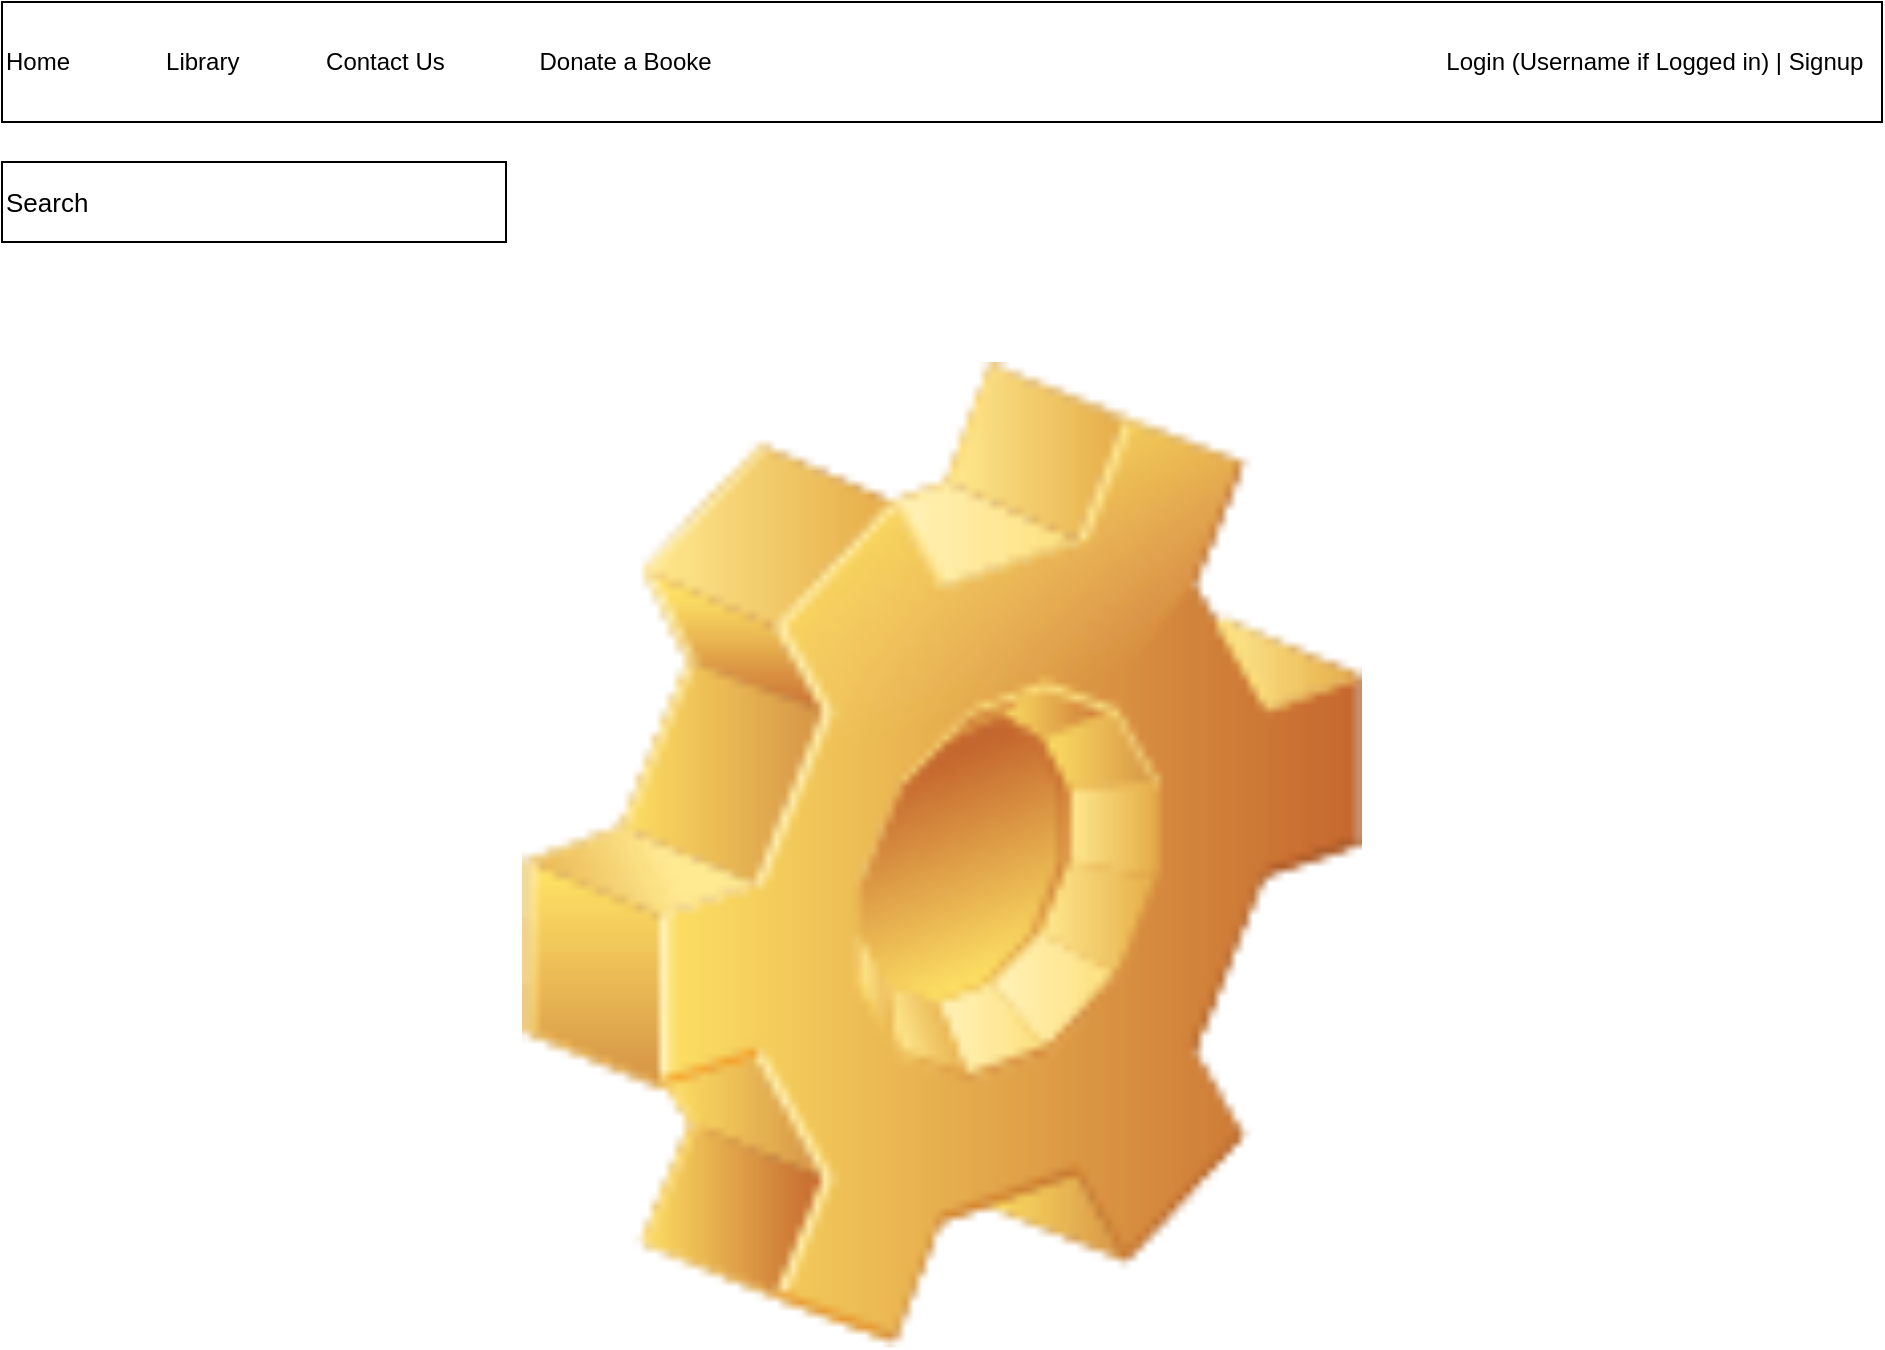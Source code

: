 <mxfile>
    <diagram id="WmTgFoUp7qAfaRWp4kkh" name="Homepage">
        <mxGraphModel dx="429" dy="414" grid="1" gridSize="10" guides="1" tooltips="1" connect="1" arrows="1" fold="1" page="1" pageScale="1" pageWidth="1100" pageHeight="850" math="0" shadow="0">
            <root>
                <mxCell id="0"/>
                <mxCell id="1" parent="0"/>
                <mxCell id="Cb-cyOfJFcfhJ2zRgTBf-8" value="" style="shape=image;html=1;verticalLabelPosition=bottom;verticalAlign=top;imageAspect=1;aspect=fixed;image=img/clipart/Gear_128x128.png;fontSize=13;" parent="1" vertex="1">
                    <mxGeometry x="338" y="220" width="420" height="492.69" as="geometry"/>
                </mxCell>
                <mxCell id="2" value="Home&lt;span style=&quot;white-space: pre&quot;&gt;&#9;&lt;/span&gt;&lt;span style=&quot;white-space: pre&quot;&gt;&#9;&lt;/span&gt;Library&lt;span style=&quot;white-space: pre&quot;&gt;&#9;&lt;/span&gt;&lt;span style=&quot;white-space: pre&quot;&gt;&#9;&lt;/span&gt;Contact Us&lt;span style=&quot;white-space: pre&quot;&gt;&#9;&lt;span style=&quot;white-space: pre&quot;&gt;&#9;&lt;/span&gt;&lt;/span&gt;&lt;span style=&quot;white-space: pre&quot;&gt;D&lt;/span&gt;onate a Booke&amp;nbsp;&lt;span style=&quot;white-space: pre&quot;&gt;&#9;&lt;/span&gt;&lt;span style=&quot;white-space: pre&quot;&gt;&#9;&lt;/span&gt;&lt;span style=&quot;white-space: pre&quot;&gt;&#9;&lt;/span&gt;&lt;span style=&quot;white-space: pre&quot;&gt;&#9;&lt;/span&gt;&lt;span style=&quot;white-space: pre&quot;&gt;&#9;&lt;/span&gt;&lt;span style=&quot;white-space: pre&quot;&gt;&#9;&lt;/span&gt;&lt;span style=&quot;white-space: pre&quot;&gt;&#9;&lt;/span&gt;&lt;span style=&quot;white-space: pre&quot;&gt;&#9;&lt;/span&gt;&lt;span style=&quot;white-space: pre&quot;&gt;&#9;&lt;/span&gt;&lt;span style=&quot;white-space: pre&quot;&gt;&#9;&lt;/span&gt;&lt;span style=&quot;white-space: pre&quot;&gt;&#9;&lt;/span&gt;&lt;span style=&quot;white-space: pre&quot;&gt;&#9;&lt;/span&gt;&lt;span style=&quot;white-space: pre&quot;&gt;&#9;&lt;/span&gt;&lt;span style=&quot;white-space: pre&quot;&gt;&#9;&lt;/span&gt;Login (Username if Logged in) | Signup" style="rounded=0;whiteSpace=wrap;html=1;align=left;" parent="1" vertex="1">
                    <mxGeometry x="78" y="40" width="940" height="60" as="geometry"/>
                </mxCell>
                <mxCell id="Cb-cyOfJFcfhJ2zRgTBf-9" value="Search" style="rounded=0;whiteSpace=wrap;html=1;fontSize=13;align=left;" parent="1" vertex="1">
                    <mxGeometry x="78" y="120" width="252" height="40" as="geometry"/>
                </mxCell>
            </root>
        </mxGraphModel>
    </diagram>
    <diagram id="BZBxFSYjPAKQxk8nNFtD" name="Library">
        <mxGraphModel dx="466" dy="216" grid="1" gridSize="10" guides="1" tooltips="1" connect="1" arrows="1" fold="1" page="1" pageScale="1" pageWidth="1100" pageHeight="850" math="0" shadow="0">
            <root>
                <mxCell id="FzjsS9wOtjrFok200E7d-0"/>
                <mxCell id="FzjsS9wOtjrFok200E7d-1" parent="FzjsS9wOtjrFok200E7d-0"/>
                <mxCell id="FzjsS9wOtjrFok200E7d-2" value="Library" style="text;html=1;strokeColor=none;fillColor=none;align=center;verticalAlign=middle;whiteSpace=wrap;rounded=0;fontSize=40;" parent="FzjsS9wOtjrFok200E7d-1" vertex="1">
                    <mxGeometry x="70" y="30" width="930" height="30" as="geometry"/>
                </mxCell>
                <mxCell id="FzjsS9wOtjrFok200E7d-4" value="Search Bar&lt;br&gt;&lt;br&gt;Advanced Search" style="rounded=0;whiteSpace=wrap;html=1;" parent="FzjsS9wOtjrFok200E7d-1" vertex="1">
                    <mxGeometry x="250" y="74" width="570" height="70" as="geometry"/>
                </mxCell>
                <mxCell id="LdtRJ22ps5Rk2ihJhryB-0" value="&lt;font style=&quot;font-size: 36px&quot;&gt;Results&lt;/font&gt;" style="whiteSpace=wrap;html=1;aspect=fixed;align=center;horizontal=1;labelPosition=center;verticalLabelPosition=top;verticalAlign=bottom;" parent="FzjsS9wOtjrFok200E7d-1" vertex="1">
                    <mxGeometry x="250" y="195" width="570" height="570" as="geometry"/>
                </mxCell>
                <mxCell id="4ty_6kCiVubnt9bN1tZC-1" value="" style="rounded=0;whiteSpace=wrap;html=1;fontSize=36;" parent="FzjsS9wOtjrFok200E7d-1" vertex="1">
                    <mxGeometry x="300" y="260" width="440" height="120" as="geometry"/>
                </mxCell>
                <mxCell id="LdtRJ22ps5Rk2ihJhryB-1" value="Book Link 1" style="text;strokeColor=none;fillColor=none;align=left;verticalAlign=middle;spacingLeft=4;spacingRight=4;overflow=hidden;points=[[0,0.5],[1,0.5]];portConstraint=eastwest;rotatable=0;fontSize=36;" parent="FzjsS9wOtjrFok200E7d-1" vertex="1">
                    <mxGeometry x="300" y="260" width="210" height="60" as="geometry"/>
                </mxCell>
                <mxCell id="-wOU6wTaVR_2ZbnvfJ7c-0" value="" style="rounded=0;whiteSpace=wrap;html=1;fontSize=36;" parent="FzjsS9wOtjrFok200E7d-1" vertex="1">
                    <mxGeometry x="300" y="420" width="440" height="120" as="geometry"/>
                </mxCell>
                <mxCell id="LdtRJ22ps5Rk2ihJhryB-2" value="Book Link 2" style="text;strokeColor=none;fillColor=none;align=left;verticalAlign=middle;spacingLeft=4;spacingRight=4;overflow=hidden;points=[[0,0.5],[1,0.5]];portConstraint=eastwest;rotatable=0;fontSize=36;" parent="FzjsS9wOtjrFok200E7d-1" vertex="1">
                    <mxGeometry x="300" y="420" width="210" height="60" as="geometry"/>
                </mxCell>
                <mxCell id="-wOU6wTaVR_2ZbnvfJ7c-1" value="" style="rounded=0;whiteSpace=wrap;html=1;fontSize=36;" parent="FzjsS9wOtjrFok200E7d-1" vertex="1">
                    <mxGeometry x="300" y="570" width="440" height="120" as="geometry"/>
                </mxCell>
                <mxCell id="LdtRJ22ps5Rk2ihJhryB-3" value="Book Link 3" style="text;strokeColor=none;fillColor=none;align=left;verticalAlign=middle;spacingLeft=4;spacingRight=4;overflow=hidden;points=[[0,0.5],[1,0.5]];portConstraint=eastwest;rotatable=0;fontSize=36;" parent="FzjsS9wOtjrFok200E7d-1" vertex="1">
                    <mxGeometry x="300" y="570" width="210" height="60" as="geometry"/>
                </mxCell>
                <mxCell id="-wOU6wTaVR_2ZbnvfJ7c-2" value="&lt;h1 style=&quot;font-size: 13px&quot;&gt;Get Route&lt;/h1&gt;&lt;div&gt;Get to display search results&lt;/div&gt;&lt;div&gt;&lt;br&gt;&lt;/div&gt;&lt;div&gt;Results are Linkable&lt;/div&gt;&lt;div&gt;&lt;span style=&quot;white-space: pre&quot;&gt;&#9;&lt;/span&gt;Renders to own book &lt;span style=&quot;white-space: pre&quot;&gt;&#9;&lt;/span&gt;page&lt;br&gt;&lt;/div&gt;" style="text;html=1;strokeColor=none;fillColor=none;spacing=5;spacingTop=-20;whiteSpace=wrap;overflow=hidden;rounded=0;fontSize=13;" parent="FzjsS9wOtjrFok200E7d-1" vertex="1">
                    <mxGeometry x="880" y="195" width="190" height="120" as="geometry"/>
                </mxCell>
            </root>
        </mxGraphModel>
    </diagram>
    <diagram id="tKnISiqLFTTlk71kXn4B" name="Book Information">
        <mxGraphModel dx="664" dy="617" grid="1" gridSize="10" guides="1" tooltips="1" connect="1" arrows="1" fold="1" page="1" pageScale="1" pageWidth="1100" pageHeight="850" math="0" shadow="0">
            <root>
                <mxCell id="0jnTt7foeNBAJdi-NBAz-0"/>
                <mxCell id="0jnTt7foeNBAJdi-NBAz-1" parent="0jnTt7foeNBAJdi-NBAz-0"/>
                <mxCell id="0jnTt7foeNBAJdi-NBAz-2" value="Book Information" style="text;strokeColor=none;fillColor=none;html=1;fontSize=24;fontStyle=1;verticalAlign=middle;align=center;" parent="0jnTt7foeNBAJdi-NBAz-1" vertex="1">
                    <mxGeometry x="500" y="50" width="100" height="40" as="geometry"/>
                </mxCell>
                <mxCell id="doPDYhhbyZ0pPeEzBOpt-0" value="&lt;span style=&quot;color: rgb(240 , 240 , 240) ; font-style: normal ; font-weight: 400 ; letter-spacing: normal ; text-align: left ; text-indent: 0px ; text-transform: none ; word-spacing: 0px ; font-family: &amp;#34;helvetica&amp;#34; ; font-size: 12px ; background-color: rgb(42 , 42 , 42) ; display: inline ; float: none&quot;&gt;&amp;nbsp;&amp;nbsp;&amp;nbsp;&amp;nbsp;&amp;nbsp;&amp;nbsp;&amp;nbsp;&amp;nbsp;Checked In (true/false)&lt;/span&gt;&lt;br style=&quot;color: rgb(240 , 240 , 240) ; font-style: normal ; font-weight: 400 ; letter-spacing: normal ; text-align: left ; text-indent: 0px ; text-transform: none ; word-spacing: 0px ; padding: 0px ; margin: 0px ; font-family: &amp;#34;helvetica&amp;#34; ; font-size: 12px ; background-color: rgb(42 , 42 , 42)&quot;&gt;&lt;span style=&quot;color: rgb(240 , 240 , 240) ; font-style: normal ; font-weight: 400 ; letter-spacing: normal ; text-align: left ; text-indent: 0px ; text-transform: none ; word-spacing: 0px ; font-family: &amp;#34;helvetica&amp;#34; ; font-size: 12px ; background-color: rgb(42 , 42 , 42) ; display: inline ; float: none&quot;&gt;&amp;nbsp;&amp;nbsp;&amp;nbsp;&amp;nbsp;&amp;nbsp;&amp;nbsp;&amp;nbsp;&amp;nbsp;Title&lt;/span&gt;&lt;br style=&quot;color: rgb(240 , 240 , 240) ; font-style: normal ; font-weight: 400 ; letter-spacing: normal ; text-align: left ; text-indent: 0px ; text-transform: none ; word-spacing: 0px ; padding: 0px ; margin: 0px ; font-family: &amp;#34;helvetica&amp;#34; ; font-size: 12px ; background-color: rgb(42 , 42 , 42)&quot;&gt;&lt;span style=&quot;color: rgb(240 , 240 , 240) ; font-style: normal ; font-weight: 400 ; letter-spacing: normal ; text-align: left ; text-indent: 0px ; text-transform: none ; word-spacing: 0px ; font-family: &amp;#34;helvetica&amp;#34; ; font-size: 12px ; background-color: rgb(42 , 42 , 42) ; display: inline ; float: none&quot;&gt;&amp;nbsp;&amp;nbsp;&amp;nbsp;&amp;nbsp;&amp;nbsp;&amp;nbsp;&amp;nbsp;&amp;nbsp;Author&lt;/span&gt;&lt;br style=&quot;color: rgb(240 , 240 , 240) ; font-style: normal ; font-weight: 400 ; letter-spacing: normal ; text-align: left ; text-indent: 0px ; text-transform: none ; word-spacing: 0px ; padding: 0px ; margin: 0px ; font-family: &amp;#34;helvetica&amp;#34; ; font-size: 12px ; background-color: rgb(42 , 42 , 42)&quot;&gt;&lt;span style=&quot;color: rgb(240 , 240 , 240) ; font-style: normal ; font-weight: 400 ; letter-spacing: normal ; text-align: left ; text-indent: 0px ; text-transform: none ; word-spacing: 0px ; font-family: &amp;#34;helvetica&amp;#34; ; font-size: 12px ; background-color: rgb(42 , 42 , 42) ; display: inline ; float: none&quot;&gt;&amp;nbsp;&amp;nbsp;&amp;nbsp;&amp;nbsp;&amp;nbsp;&amp;nbsp;&amp;nbsp;&amp;nbsp;Genre&lt;/span&gt;&lt;br style=&quot;color: rgb(240 , 240 , 240) ; font-style: normal ; font-weight: 400 ; letter-spacing: normal ; text-align: left ; text-indent: 0px ; text-transform: none ; word-spacing: 0px ; padding: 0px ; margin: 0px ; font-family: &amp;#34;helvetica&amp;#34; ; font-size: 12px ; background-color: rgb(42 , 42 , 42)&quot;&gt;&lt;span style=&quot;color: rgb(240 , 240 , 240) ; font-style: normal ; font-weight: 400 ; letter-spacing: normal ; text-align: left ; text-indent: 0px ; text-transform: none ; word-spacing: 0px ; font-family: &amp;#34;helvetica&amp;#34; ; font-size: 12px ; background-color: rgb(42 , 42 , 42) ; display: inline ; float: none&quot;&gt;&amp;nbsp;&amp;nbsp;&amp;nbsp;&amp;nbsp;&amp;nbsp;&amp;nbsp;&amp;nbsp;&amp;nbsp;Audilbe&lt;br&gt;&lt;span&gt;&#9;&lt;/span&gt;&lt;span style=&quot;white-space: pre&quot;&gt;&#9;&lt;/span&gt;New Arrival?&lt;br&gt;&lt;span&gt;&#9;&lt;/span&gt;&lt;span style=&quot;white-space: pre&quot;&gt;&#9;&lt;/span&gt;Good Reads Rating(3rd Party)&lt;/span&gt;" style="text;whiteSpace=wrap;html=1;fontSize=13;labelBorderColor=default;" parent="0jnTt7foeNBAJdi-NBAz-1" vertex="1">
                    <mxGeometry x="450" y="120" width="350" height="130" as="geometry"/>
                </mxCell>
                <mxCell id="gfEfy3_q-xKirZb5Mpi7-0" value="Reserve Book" style="text;html=1;strokeColor=none;fillColor=none;align=center;verticalAlign=middle;whiteSpace=wrap;rounded=0;fontSize=13;labelBorderColor=default;" parent="0jnTt7foeNBAJdi-NBAz-1" vertex="1">
                    <mxGeometry x="450" y="260" width="60" height="30" as="geometry"/>
                </mxCell>
                <mxCell id="b6j1OsDqUVRunohXqBW2-0" value="Back to Home" style="text;html=1;strokeColor=none;fillColor=none;align=center;verticalAlign=middle;whiteSpace=wrap;rounded=0;fontSize=13;labelBorderColor=default;" parent="0jnTt7foeNBAJdi-NBAz-1" vertex="1">
                    <mxGeometry x="490" y="310" width="60" height="30" as="geometry"/>
                </mxCell>
                <mxCell id="b6j1OsDqUVRunohXqBW2-1" value="Out of stock" style="text;html=1;strokeColor=none;fillColor=none;align=center;verticalAlign=middle;whiteSpace=wrap;rounded=0;fontSize=13;labelBorderColor=default;" parent="0jnTt7foeNBAJdi-NBAz-1" vertex="1">
                    <mxGeometry x="490" y="360" width="60" height="30" as="geometry"/>
                </mxCell>
                <mxCell id="b6j1OsDqUVRunohXqBW2-2" value="(If the user isn't logged in.)" style="text;html=1;align=left;verticalAlign=middle;resizable=0;points=[];autosize=1;strokeColor=none;fillColor=none;fontSize=13;" parent="0jnTt7foeNBAJdi-NBAz-1" vertex="1">
                    <mxGeometry x="560" y="315" width="170" height="20" as="geometry"/>
                </mxCell>
                <mxCell id="whIsqVOUuPD_EJ6hI2y8-0" value="&lt;span style=&quot;color: rgb(240 , 240 , 240) ; font-family: &amp;#34;helvetica&amp;#34; ; font-size: 13px ; font-style: normal ; font-weight: 400 ; letter-spacing: normal ; text-align: left ; text-indent: 0px ; text-transform: none ; word-spacing: 0px ; background-color: rgb(42 , 42 , 42) ; display: inline ; float: none&quot;&gt;(If the book is not available.)&lt;/span&gt;" style="text;whiteSpace=wrap;html=1;fontSize=13;" parent="0jnTt7foeNBAJdi-NBAz-1" vertex="1">
                    <mxGeometry x="560" y="360" width="180" height="30" as="geometry"/>
                </mxCell>
                <mxCell id="whIsqVOUuPD_EJ6hI2y8-2" value="" style="edgeStyle=segmentEdgeStyle;endArrow=classic;html=1;fontSize=13;entryX=0;entryY=0.5;entryDx=0;entryDy=0;" parent="0jnTt7foeNBAJdi-NBAz-1" target="b6j1OsDqUVRunohXqBW2-0" edge="1">
                    <mxGeometry width="50" height="50" relative="1" as="geometry">
                        <mxPoint x="470" y="300" as="sourcePoint"/>
                        <mxPoint x="620" y="290" as="targetPoint"/>
                        <Array as="points">
                            <mxPoint x="470" y="290"/>
                            <mxPoint x="470" y="325"/>
                        </Array>
                    </mxGeometry>
                </mxCell>
                <mxCell id="whIsqVOUuPD_EJ6hI2y8-3" value="" style="edgeStyle=segmentEdgeStyle;endArrow=classic;html=1;fontSize=13;entryX=0;entryY=0.5;entryDx=0;entryDy=0;" parent="0jnTt7foeNBAJdi-NBAz-1" target="b6j1OsDqUVRunohXqBW2-1" edge="1">
                    <mxGeometry width="50" height="50" relative="1" as="geometry">
                        <mxPoint x="470" y="292" as="sourcePoint"/>
                        <mxPoint x="500" y="335" as="targetPoint"/>
                        <Array as="points">
                            <mxPoint x="470" y="375"/>
                        </Array>
                    </mxGeometry>
                </mxCell>
            </root>
        </mxGraphModel>
    </diagram>
    <diagram id="WFzQPZniTnoVCTHp5i27" name="Models">
        <mxGraphModel dx="429" dy="414" grid="1" gridSize="10" guides="1" tooltips="1" connect="1" arrows="1" fold="1" page="1" pageScale="1" pageWidth="1100" pageHeight="850" math="0" shadow="0">
            <root>
                <mxCell id="gJIMmy8jtHoKGoFDTAei-0"/>
                <mxCell id="gJIMmy8jtHoKGoFDTAei-1" parent="gJIMmy8jtHoKGoFDTAei-0"/>
                <mxCell id="gJIMmy8jtHoKGoFDTAei-2" value="Users" style="swimlane;fontStyle=0;childLayout=stackLayout;horizontal=1;startSize=30;horizontalStack=0;resizeParent=1;resizeParentMax=0;resizeLast=0;collapsible=1;marginBottom=0;fontSize=13;" parent="gJIMmy8jtHoKGoFDTAei-1" vertex="1">
                    <mxGeometry x="140" y="130" width="142.33" height="120" as="geometry"/>
                </mxCell>
                <mxCell id="gJIMmy8jtHoKGoFDTAei-3" value="Name" style="text;strokeColor=none;fillColor=none;align=left;verticalAlign=middle;spacingLeft=4;spacingRight=4;overflow=hidden;points=[[0,0.5],[1,0.5]];portConstraint=eastwest;rotatable=0;fontSize=13;" parent="gJIMmy8jtHoKGoFDTAei-2" vertex="1">
                    <mxGeometry y="30" width="142.33" height="30" as="geometry"/>
                </mxCell>
                <mxCell id="gJIMmy8jtHoKGoFDTAei-4" value="Password" style="text;strokeColor=none;fillColor=none;align=left;verticalAlign=middle;spacingLeft=4;spacingRight=4;overflow=hidden;points=[[0,0.5],[1,0.5]];portConstraint=eastwest;rotatable=0;fontSize=13;" parent="gJIMmy8jtHoKGoFDTAei-2" vertex="1">
                    <mxGeometry y="60" width="142.33" height="30" as="geometry"/>
                </mxCell>
                <mxCell id="gJIMmy8jtHoKGoFDTAei-5" value="ID" style="text;strokeColor=none;fillColor=none;align=left;verticalAlign=middle;spacingLeft=4;spacingRight=4;overflow=hidden;points=[[0,0.5],[1,0.5]];portConstraint=eastwest;rotatable=0;fontSize=13;" parent="gJIMmy8jtHoKGoFDTAei-2" vertex="1">
                    <mxGeometry y="90" width="142.33" height="30" as="geometry"/>
                </mxCell>
                <mxCell id="gJIMmy8jtHoKGoFDTAei-6" value="Books" style="swimlane;fontStyle=0;childLayout=stackLayout;horizontal=1;startSize=30;horizontalStack=0;resizeParent=1;resizeParentMax=0;resizeLast=0;collapsible=1;marginBottom=0;fontSize=13;" parent="gJIMmy8jtHoKGoFDTAei-1" vertex="1">
                    <mxGeometry x="360" y="130" width="200" height="360" as="geometry"/>
                </mxCell>
                <mxCell id="lQjS7vXRfjicb-7zEnJI-0" value="&lt;span style=&quot;color: rgb(240 , 240 , 240) ; font-family: &amp;#34;helvetica&amp;#34; ; font-size: 12px ; font-style: normal ; font-weight: 400 ; letter-spacing: normal ; text-align: left ; text-indent: 0px ; text-transform: none ; word-spacing: 0px ; background-color: rgb(42 , 42 , 42) ; display: inline ; float: none&quot;&gt;&amp;nbsp;&amp;nbsp;&amp;nbsp;&amp;nbsp;&amp;nbsp;&amp;nbsp;&amp;nbsp;&amp;nbsp;In Stock (true/false)&lt;/span&gt;&lt;br style=&quot;padding: 0px ; margin: 0px ; color: rgb(240 , 240 , 240) ; font-family: &amp;#34;helvetica&amp;#34; ; font-size: 12px ; font-style: normal ; font-weight: 400 ; letter-spacing: normal ; text-align: left ; text-indent: 0px ; text-transform: none ; word-spacing: 0px ; background-color: rgb(42 , 42 , 42)&quot;&gt;&lt;span style=&quot;color: rgb(240 , 240 , 240) ; font-family: &amp;#34;helvetica&amp;#34; ; font-size: 12px ; font-style: normal ; font-weight: 400 ; letter-spacing: normal ; text-align: left ; text-indent: 0px ; text-transform: none ; word-spacing: 0px ; background-color: rgb(42 , 42 , 42) ; display: inline ; float: none&quot;&gt;&amp;nbsp;&amp;nbsp;&amp;nbsp;&amp;nbsp;&amp;nbsp;&amp;nbsp;&amp;nbsp;&amp;nbsp;Title&lt;/span&gt;&lt;br style=&quot;padding: 0px ; margin: 0px ; color: rgb(240 , 240 , 240) ; font-family: &amp;#34;helvetica&amp;#34; ; font-size: 12px ; font-style: normal ; font-weight: 400 ; letter-spacing: normal ; text-align: left ; text-indent: 0px ; text-transform: none ; word-spacing: 0px ; background-color: rgb(42 , 42 , 42)&quot;&gt;&lt;span style=&quot;color: rgb(240 , 240 , 240) ; font-family: &amp;#34;helvetica&amp;#34; ; font-size: 12px ; font-style: normal ; font-weight: 400 ; letter-spacing: normal ; text-align: left ; text-indent: 0px ; text-transform: none ; word-spacing: 0px ; background-color: rgb(42 , 42 , 42) ; display: inline ; float: none&quot;&gt;&amp;nbsp;&amp;nbsp;&amp;nbsp;&amp;nbsp;&amp;nbsp;&amp;nbsp;&amp;nbsp;&amp;nbsp;Author&lt;/span&gt;&lt;br style=&quot;padding: 0px ; margin: 0px ; color: rgb(240 , 240 , 240) ; font-family: &amp;#34;helvetica&amp;#34; ; font-size: 12px ; font-style: normal ; font-weight: 400 ; letter-spacing: normal ; text-align: left ; text-indent: 0px ; text-transform: none ; word-spacing: 0px ; background-color: rgb(42 , 42 , 42)&quot;&gt;&lt;span style=&quot;color: rgb(240 , 240 , 240) ; font-family: &amp;#34;helvetica&amp;#34; ; font-size: 12px ; font-style: normal ; font-weight: 400 ; letter-spacing: normal ; text-align: left ; text-indent: 0px ; text-transform: none ; word-spacing: 0px ; background-color: rgb(42 , 42 , 42) ; display: inline ; float: none&quot;&gt;&amp;nbsp;&amp;nbsp;&amp;nbsp;&amp;nbsp;&amp;nbsp;&amp;nbsp;&amp;nbsp;&amp;nbsp;Genre&lt;/span&gt;&lt;br style=&quot;padding: 0px ; margin: 0px ; color: rgb(240 , 240 , 240) ; font-family: &amp;#34;helvetica&amp;#34; ; font-size: 12px ; font-style: normal ; font-weight: 400 ; letter-spacing: normal ; text-align: left ; text-indent: 0px ; text-transform: none ; word-spacing: 0px ; background-color: rgb(42 , 42 , 42)&quot;&gt;&lt;span style=&quot;color: rgb(240 , 240 , 240) ; font-family: &amp;#34;helvetica&amp;#34; ; font-size: 12px ; font-style: normal ; font-weight: 400 ; letter-spacing: normal ; text-align: left ; text-indent: 0px ; text-transform: none ; word-spacing: 0px ; background-color: rgb(42 , 42 , 42) ; display: inline ; float: none&quot;&gt;&amp;nbsp;&amp;nbsp;&amp;nbsp;&amp;nbsp;&amp;nbsp;&amp;nbsp;&amp;nbsp;&amp;nbsp;Audilbe&lt;br&gt;&lt;span style=&quot;white-space: pre&quot;&gt;&#9;&lt;/span&gt;New Arrival?&lt;br&gt;&lt;span style=&quot;white-space: pre&quot;&gt;&#9;&lt;/span&gt;Good Reads (3rd Party)&lt;br&gt;&lt;/span&gt;" style="text;whiteSpace=wrap;html=1;fontSize=36;" parent="gJIMmy8jtHoKGoFDTAei-6" vertex="1">
                    <mxGeometry y="30" width="200" height="330" as="geometry"/>
                </mxCell>
                <mxCell id="gJIMmy8jtHoKGoFDTAei-14" value="Checkout Books" style="text;strokeColor=none;fillColor=none;align=left;verticalAlign=middle;spacingLeft=4;spacingRight=4;overflow=hidden;points=[[0,0.5],[1,0.5]];portConstraint=eastwest;rotatable=0;fontSize=13;" parent="gJIMmy8jtHoKGoFDTAei-1" vertex="1">
                    <mxGeometry x="140" y="250" width="142.33" height="70" as="geometry"/>
                </mxCell>
                <mxCell id="lQjS7vXRfjicb-7zEnJI-1" value="Users can have many books" style="text;html=1;strokeColor=none;fillColor=none;align=center;verticalAlign=middle;whiteSpace=wrap;rounded=0;fontSize=13;" parent="gJIMmy8jtHoKGoFDTAei-1" vertex="1">
                    <mxGeometry x="140" y="340" width="120" height="30" as="geometry"/>
                </mxCell>
                <mxCell id="lQjS7vXRfjicb-7zEnJI-2" value="A book can only have one user" style="text;html=1;align=center;verticalAlign=middle;resizable=0;points=[];autosize=1;strokeColor=none;fillColor=none;fontSize=13;" parent="gJIMmy8jtHoKGoFDTAei-1" vertex="1">
                    <mxGeometry x="360" y="500" width="190" height="20" as="geometry"/>
                </mxCell>
                <mxCell id="yBpSUA9jfxCcYGik6rWB-0" value="Checkout Limit (TBD)" style="text;strokeColor=none;fillColor=none;align=left;verticalAlign=middle;spacingLeft=4;spacingRight=4;overflow=hidden;points=[[0,0.5],[1,0.5]];portConstraint=eastwest;rotatable=0;fontSize=13;" parent="gJIMmy8jtHoKGoFDTAei-1" vertex="1">
                    <mxGeometry x="140" y="380" width="142.33" height="70" as="geometry"/>
                </mxCell>
            </root>
        </mxGraphModel>
    </diagram>
    <diagram id="wwfARPaylD-gr7Zwioe8" name="Donation Page">
        <mxGraphModel dx="664" dy="617" grid="1" gridSize="10" guides="1" tooltips="1" connect="1" arrows="1" fold="1" page="1" pageScale="1" pageWidth="1100" pageHeight="850" math="0" shadow="0">
            <root>
                <mxCell id="yBMcqC7M9m57o5L9N9ml-0"/>
                <mxCell id="yBMcqC7M9m57o5L9N9ml-1" parent="yBMcqC7M9m57o5L9N9ml-0"/>
                <mxCell id="7fuMSyOZE2lZqy47H0VQ-0" value="Books" style="swimlane;fontStyle=0;childLayout=stackLayout;horizontal=1;startSize=30;horizontalStack=0;resizeParent=1;resizeParentMax=0;resizeLast=0;collapsible=1;marginBottom=0;fontSize=13;" parent="yBMcqC7M9m57o5L9N9ml-1" vertex="1">
                    <mxGeometry x="450" y="130" width="200" height="360" as="geometry"/>
                </mxCell>
                <mxCell id="7fuMSyOZE2lZqy47H0VQ-1" value="&lt;span style=&quot;color: rgb(240 , 240 , 240) ; font-family: &amp;#34;helvetica&amp;#34; ; font-size: 12px ; font-style: normal ; font-weight: 400 ; letter-spacing: normal ; text-align: left ; text-indent: 0px ; text-transform: none ; word-spacing: 0px ; background-color: rgb(42 , 42 , 42) ; display: inline ; float: none&quot;&gt;&amp;nbsp; &amp;nbsp; &amp;nbsp; &amp;nbsp; Title&lt;/span&gt;&lt;br style=&quot;padding: 0px ; margin: 0px ; color: rgb(240 , 240 , 240) ; font-family: &amp;#34;helvetica&amp;#34; ; font-size: 12px ; font-style: normal ; font-weight: 400 ; letter-spacing: normal ; text-align: left ; text-indent: 0px ; text-transform: none ; word-spacing: 0px ; background-color: rgb(42 , 42 , 42)&quot;&gt;&lt;span style=&quot;color: rgb(240 , 240 , 240) ; font-family: &amp;#34;helvetica&amp;#34; ; font-size: 12px ; font-style: normal ; font-weight: 400 ; letter-spacing: normal ; text-align: left ; text-indent: 0px ; text-transform: none ; word-spacing: 0px ; background-color: rgb(42 , 42 , 42) ; display: inline ; float: none&quot;&gt;&amp;nbsp;&amp;nbsp;&amp;nbsp;&amp;nbsp;&amp;nbsp;&amp;nbsp;&amp;nbsp;&amp;nbsp;Author&lt;/span&gt;&lt;br style=&quot;padding: 0px ; margin: 0px ; color: rgb(240 , 240 , 240) ; font-family: &amp;#34;helvetica&amp;#34; ; font-size: 12px ; font-style: normal ; font-weight: 400 ; letter-spacing: normal ; text-align: left ; text-indent: 0px ; text-transform: none ; word-spacing: 0px ; background-color: rgb(42 , 42 , 42)&quot;&gt;&lt;span style=&quot;color: rgb(240 , 240 , 240) ; font-family: &amp;#34;helvetica&amp;#34; ; font-size: 12px ; font-style: normal ; font-weight: 400 ; letter-spacing: normal ; text-align: left ; text-indent: 0px ; text-transform: none ; word-spacing: 0px ; background-color: rgb(42 , 42 , 42) ; display: inline ; float: none&quot;&gt;&amp;nbsp;&amp;nbsp;&amp;nbsp;&amp;nbsp;&amp;nbsp;&amp;nbsp;&amp;nbsp;&amp;nbsp;Genre&lt;/span&gt;&lt;br style=&quot;padding: 0px ; margin: 0px ; color: rgb(240 , 240 , 240) ; font-family: &amp;#34;helvetica&amp;#34; ; font-size: 12px ; font-style: normal ; font-weight: 400 ; letter-spacing: normal ; text-align: left ; text-indent: 0px ; text-transform: none ; word-spacing: 0px ; background-color: rgb(42 , 42 , 42)&quot;&gt;&lt;span style=&quot;color: rgb(240 , 240 , 240) ; font-family: &amp;#34;helvetica&amp;#34; ; font-size: 12px ; font-style: normal ; font-weight: 400 ; letter-spacing: normal ; text-align: left ; text-indent: 0px ; text-transform: none ; word-spacing: 0px ; background-color: rgb(42 , 42 , 42) ; display: inline ; float: none&quot;&gt;&lt;br&gt;&lt;/span&gt;" style="text;whiteSpace=wrap;html=1;fontSize=36;" parent="7fuMSyOZE2lZqy47H0VQ-0" vertex="1">
                    <mxGeometry y="30" width="200" height="330" as="geometry"/>
                </mxCell>
                <mxCell id="7fuMSyOZE2lZqy47H0VQ-2" value="Donation Form" style="text;html=1;strokeColor=none;fillColor=none;align=center;verticalAlign=middle;whiteSpace=wrap;rounded=0;fontSize=35;" parent="yBMcqC7M9m57o5L9N9ml-1" vertex="1">
                    <mxGeometry x="330" y="40" width="430" height="30" as="geometry"/>
                </mxCell>
                <mxCell id="7fuMSyOZE2lZqy47H0VQ-3" value="Book Drop" style="icon;html=1;image=img/clipart/Gear_128x128.png;fontSize=35;" parent="yBMcqC7M9m57o5L9N9ml-1" vertex="1">
                    <mxGeometry x="515" y="530" width="60" height="60" as="geometry"/>
                </mxCell>
            </root>
        </mxGraphModel>
    </diagram>
</mxfile>
